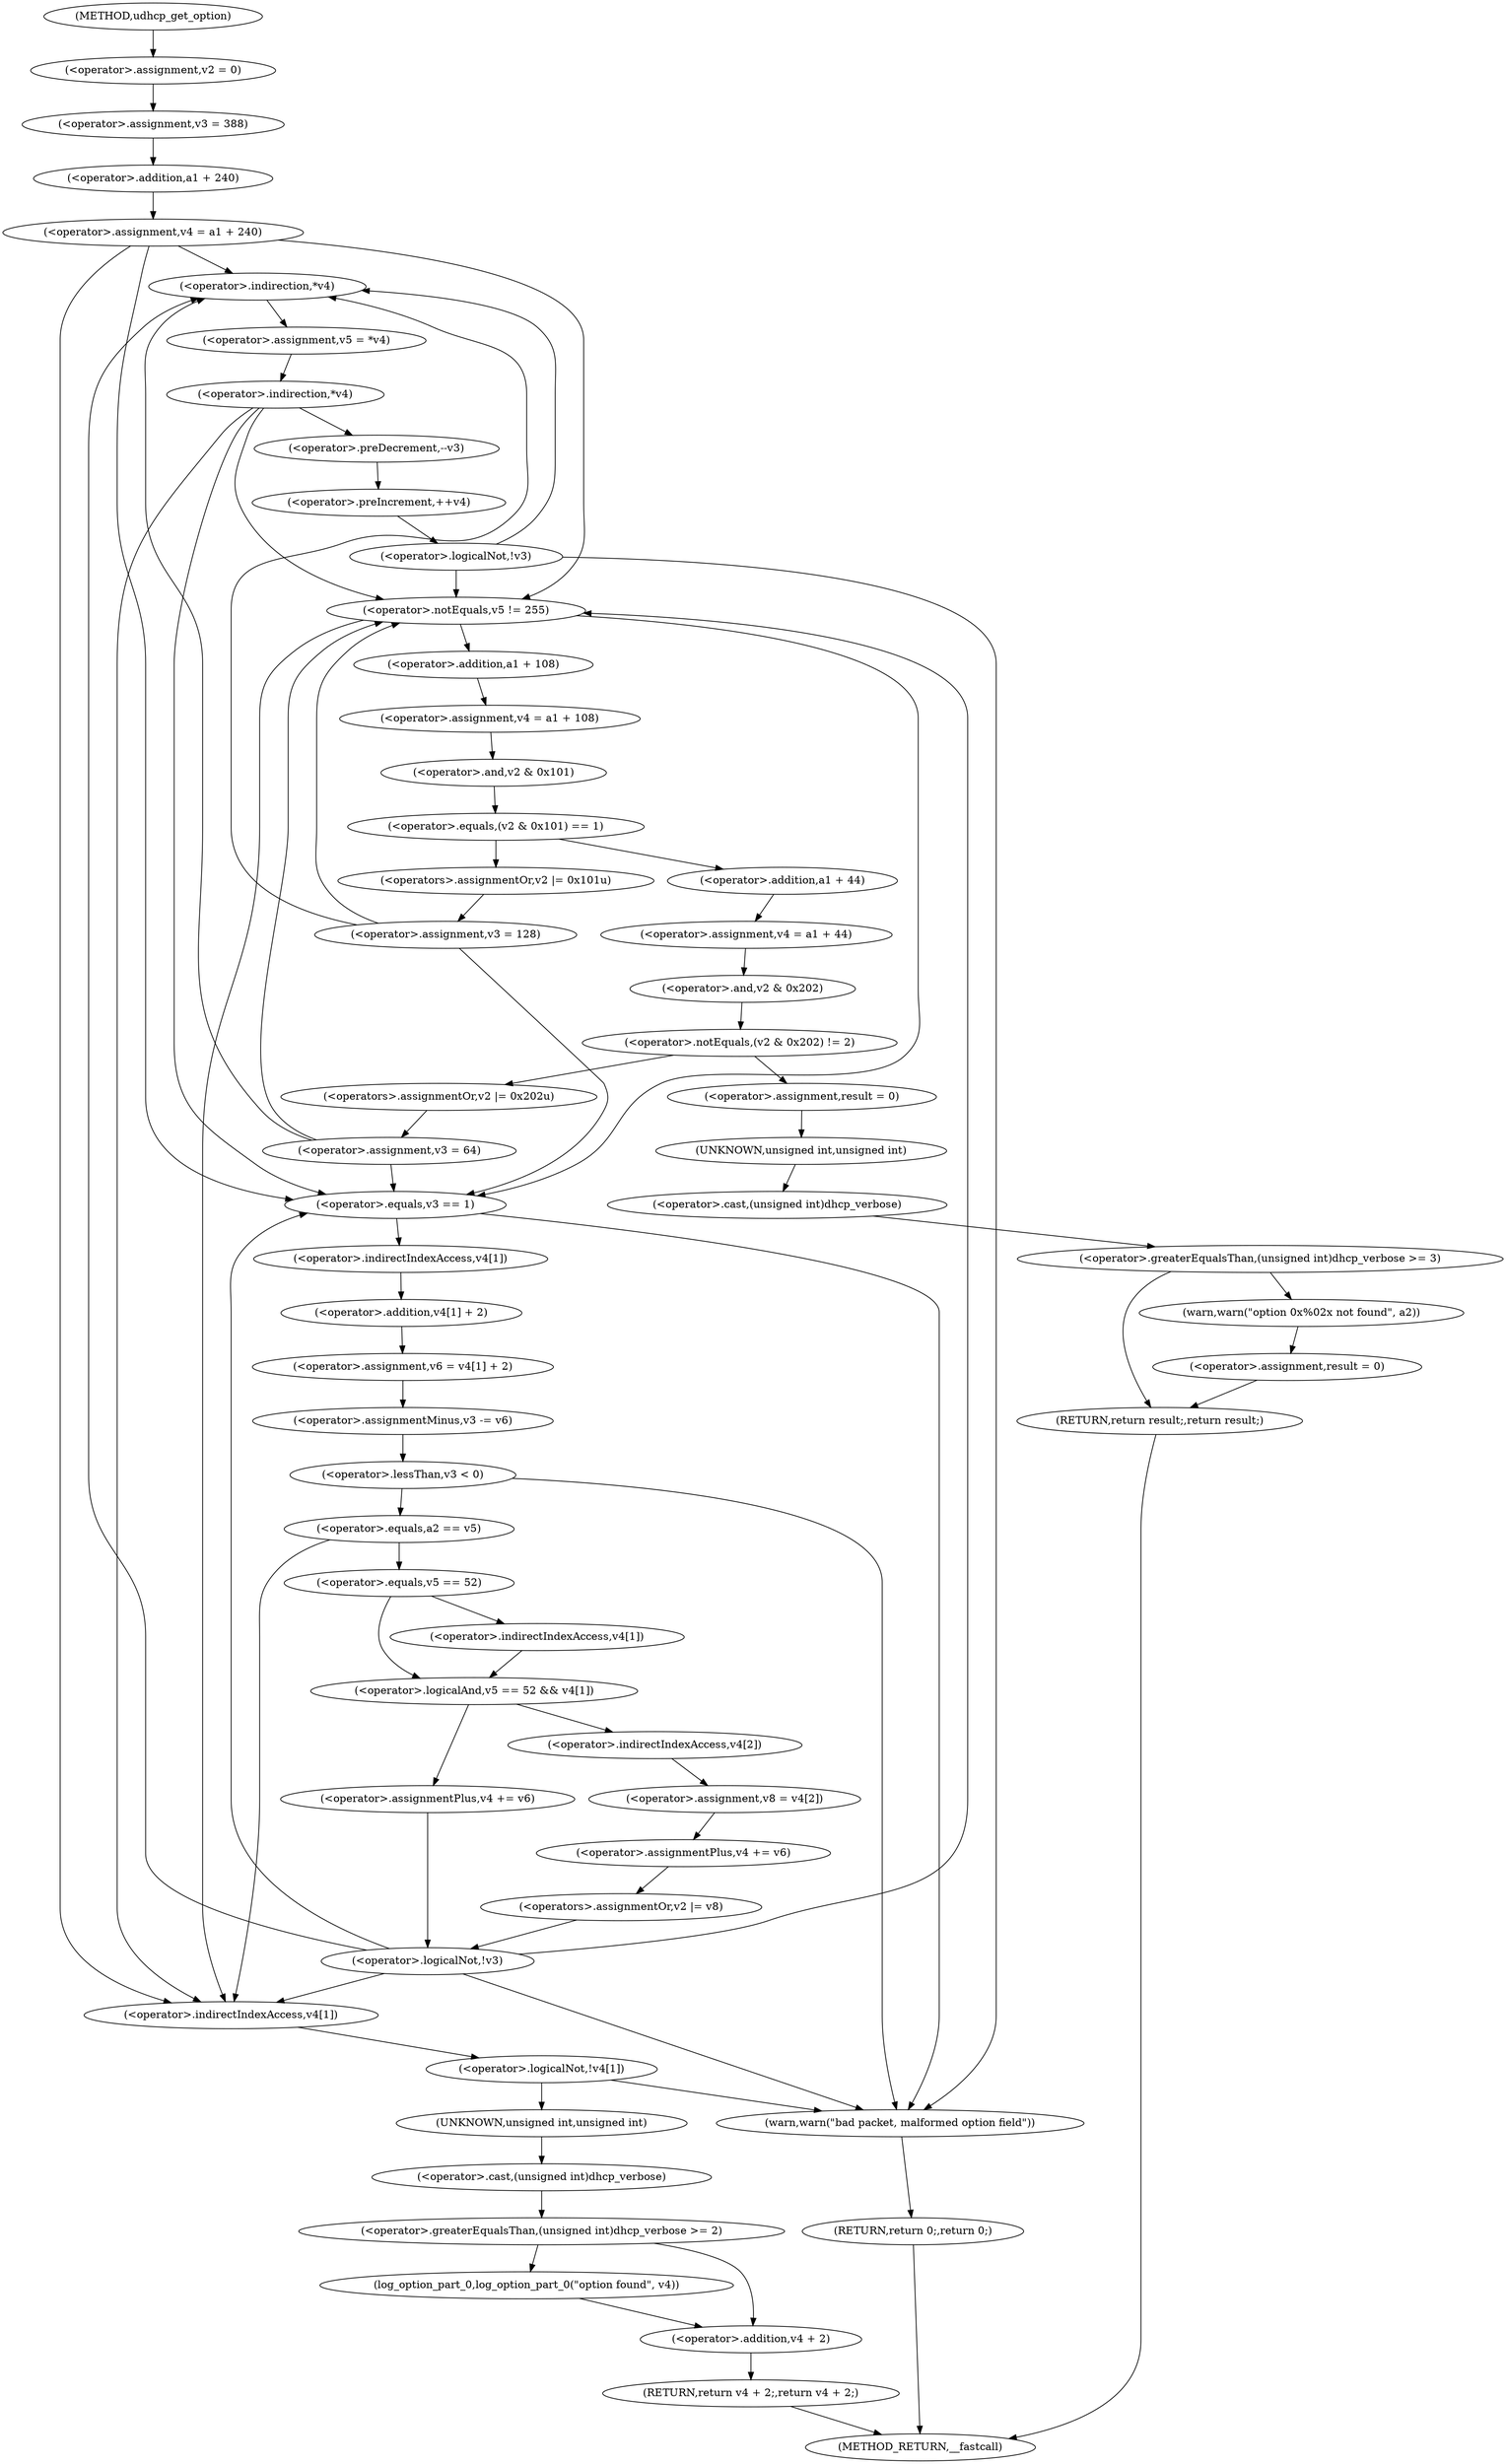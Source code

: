 digraph udhcp_get_option {  
"1000119" [label = "(<operator>.assignment,v2 = 0)" ]
"1000122" [label = "(<operator>.assignment,v3 = 388)" ]
"1000125" [label = "(<operator>.assignment,v4 = a1 + 240)" ]
"1000127" [label = "(<operator>.addition,a1 + 240)" ]
"1000139" [label = "(<operator>.assignment,v5 = *v4)" ]
"1000141" [label = "(<operator>.indirection,*v4)" ]
"1000144" [label = "(<operator>.indirection,*v4)" ]
"1000147" [label = "(<operator>.preDecrement,--v3)" ]
"1000149" [label = "(<operator>.preIncrement,++v4)" ]
"1000152" [label = "(<operator>.logicalNot,!v3)" ]
"1000156" [label = "(<operator>.notEquals,v5 != 255)" ]
"1000160" [label = "(<operator>.assignment,v4 = a1 + 108)" ]
"1000162" [label = "(<operator>.addition,a1 + 108)" ]
"1000166" [label = "(<operator>.equals,(v2 & 0x101) == 1)" ]
"1000167" [label = "(<operator>.and,v2 & 0x101)" ]
"1000172" [label = "(<operators>.assignmentOr,v2 |= 0x101u)" ]
"1000175" [label = "(<operator>.assignment,v3 = 128)" ]
"1000180" [label = "(<operator>.assignment,v4 = a1 + 44)" ]
"1000182" [label = "(<operator>.addition,a1 + 44)" ]
"1000186" [label = "(<operator>.notEquals,(v2 & 0x202) != 2)" ]
"1000187" [label = "(<operator>.and,v2 & 0x202)" ]
"1000192" [label = "(<operator>.assignment,result = 0)" ]
"1000196" [label = "(<operator>.greaterEqualsThan,(unsigned int)dhcp_verbose >= 3)" ]
"1000197" [label = "(<operator>.cast,(unsigned int)dhcp_verbose)" ]
"1000198" [label = "(UNKNOWN,unsigned int,unsigned int)" ]
"1000202" [label = "(warn,warn(\"option 0x%02x not found\", a2))" ]
"1000205" [label = "(<operator>.assignment,result = 0)" ]
"1000208" [label = "(RETURN,return result;,return result;)" ]
"1000210" [label = "(<operators>.assignmentOr,v2 |= 0x202u)" ]
"1000213" [label = "(<operator>.assignment,v3 = 64)" ]
"1000217" [label = "(<operator>.equals,v3 == 1)" ]
"1000221" [label = "(<operator>.assignment,v6 = v4[1] + 2)" ]
"1000223" [label = "(<operator>.addition,v4[1] + 2)" ]
"1000224" [label = "(<operator>.indirectIndexAccess,v4[1])" ]
"1000228" [label = "(<operator>.assignmentMinus,v3 -= v6)" ]
"1000232" [label = "(<operator>.lessThan,v3 < 0)" ]
"1000237" [label = "(<operator>.equals,a2 == v5)" ]
"1000242" [label = "(<operator>.logicalAnd,v5 == 52 && v4[1])" ]
"1000243" [label = "(<operator>.equals,v5 == 52)" ]
"1000246" [label = "(<operator>.indirectIndexAccess,v4[1])" ]
"1000250" [label = "(<operator>.assignment,v8 = v4[2])" ]
"1000252" [label = "(<operator>.indirectIndexAccess,v4[2])" ]
"1000255" [label = "(<operator>.assignmentPlus,v4 += v6)" ]
"1000258" [label = "(<operators>.assignmentOr,v2 |= v8)" ]
"1000263" [label = "(<operator>.assignmentPlus,v4 += v6)" ]
"1000267" [label = "(<operator>.logicalNot,!v3)" ]
"1000271" [label = "(<operator>.logicalNot,!v4[1])" ]
"1000272" [label = "(<operator>.indirectIndexAccess,v4[1])" ]
"1000277" [label = "(warn,warn(\"bad packet, malformed option field\"))" ]
"1000279" [label = "(RETURN,return 0;,return 0;)" ]
"1000282" [label = "(<operator>.greaterEqualsThan,(unsigned int)dhcp_verbose >= 2)" ]
"1000283" [label = "(<operator>.cast,(unsigned int)dhcp_verbose)" ]
"1000284" [label = "(UNKNOWN,unsigned int,unsigned int)" ]
"1000287" [label = "(log_option_part_0,log_option_part_0(\"option found\", v4))" ]
"1000290" [label = "(RETURN,return v4 + 2;,return v4 + 2;)" ]
"1000291" [label = "(<operator>.addition,v4 + 2)" ]
"1000108" [label = "(METHOD,udhcp_get_option)" ]
"1000294" [label = "(METHOD_RETURN,__fastcall)" ]
  "1000119" -> "1000122" 
  "1000122" -> "1000127" 
  "1000125" -> "1000141" 
  "1000125" -> "1000156" 
  "1000125" -> "1000217" 
  "1000125" -> "1000272" 
  "1000127" -> "1000125" 
  "1000139" -> "1000144" 
  "1000141" -> "1000139" 
  "1000144" -> "1000156" 
  "1000144" -> "1000217" 
  "1000144" -> "1000272" 
  "1000144" -> "1000147" 
  "1000147" -> "1000149" 
  "1000149" -> "1000152" 
  "1000152" -> "1000141" 
  "1000152" -> "1000156" 
  "1000152" -> "1000277" 
  "1000156" -> "1000217" 
  "1000156" -> "1000272" 
  "1000156" -> "1000162" 
  "1000160" -> "1000167" 
  "1000162" -> "1000160" 
  "1000166" -> "1000172" 
  "1000166" -> "1000182" 
  "1000167" -> "1000166" 
  "1000172" -> "1000175" 
  "1000175" -> "1000141" 
  "1000175" -> "1000156" 
  "1000175" -> "1000217" 
  "1000180" -> "1000187" 
  "1000182" -> "1000180" 
  "1000186" -> "1000192" 
  "1000186" -> "1000210" 
  "1000187" -> "1000186" 
  "1000192" -> "1000198" 
  "1000196" -> "1000202" 
  "1000196" -> "1000208" 
  "1000197" -> "1000196" 
  "1000198" -> "1000197" 
  "1000202" -> "1000205" 
  "1000205" -> "1000208" 
  "1000208" -> "1000294" 
  "1000210" -> "1000213" 
  "1000213" -> "1000141" 
  "1000213" -> "1000156" 
  "1000213" -> "1000217" 
  "1000217" -> "1000277" 
  "1000217" -> "1000224" 
  "1000221" -> "1000228" 
  "1000223" -> "1000221" 
  "1000224" -> "1000223" 
  "1000228" -> "1000232" 
  "1000232" -> "1000277" 
  "1000232" -> "1000237" 
  "1000237" -> "1000272" 
  "1000237" -> "1000243" 
  "1000242" -> "1000252" 
  "1000242" -> "1000263" 
  "1000243" -> "1000242" 
  "1000243" -> "1000246" 
  "1000246" -> "1000242" 
  "1000250" -> "1000255" 
  "1000252" -> "1000250" 
  "1000255" -> "1000258" 
  "1000258" -> "1000267" 
  "1000263" -> "1000267" 
  "1000267" -> "1000141" 
  "1000267" -> "1000156" 
  "1000267" -> "1000217" 
  "1000267" -> "1000272" 
  "1000267" -> "1000277" 
  "1000271" -> "1000284" 
  "1000271" -> "1000277" 
  "1000272" -> "1000271" 
  "1000277" -> "1000279" 
  "1000279" -> "1000294" 
  "1000282" -> "1000287" 
  "1000282" -> "1000291" 
  "1000283" -> "1000282" 
  "1000284" -> "1000283" 
  "1000287" -> "1000291" 
  "1000290" -> "1000294" 
  "1000291" -> "1000290" 
  "1000108" -> "1000119" 
}
